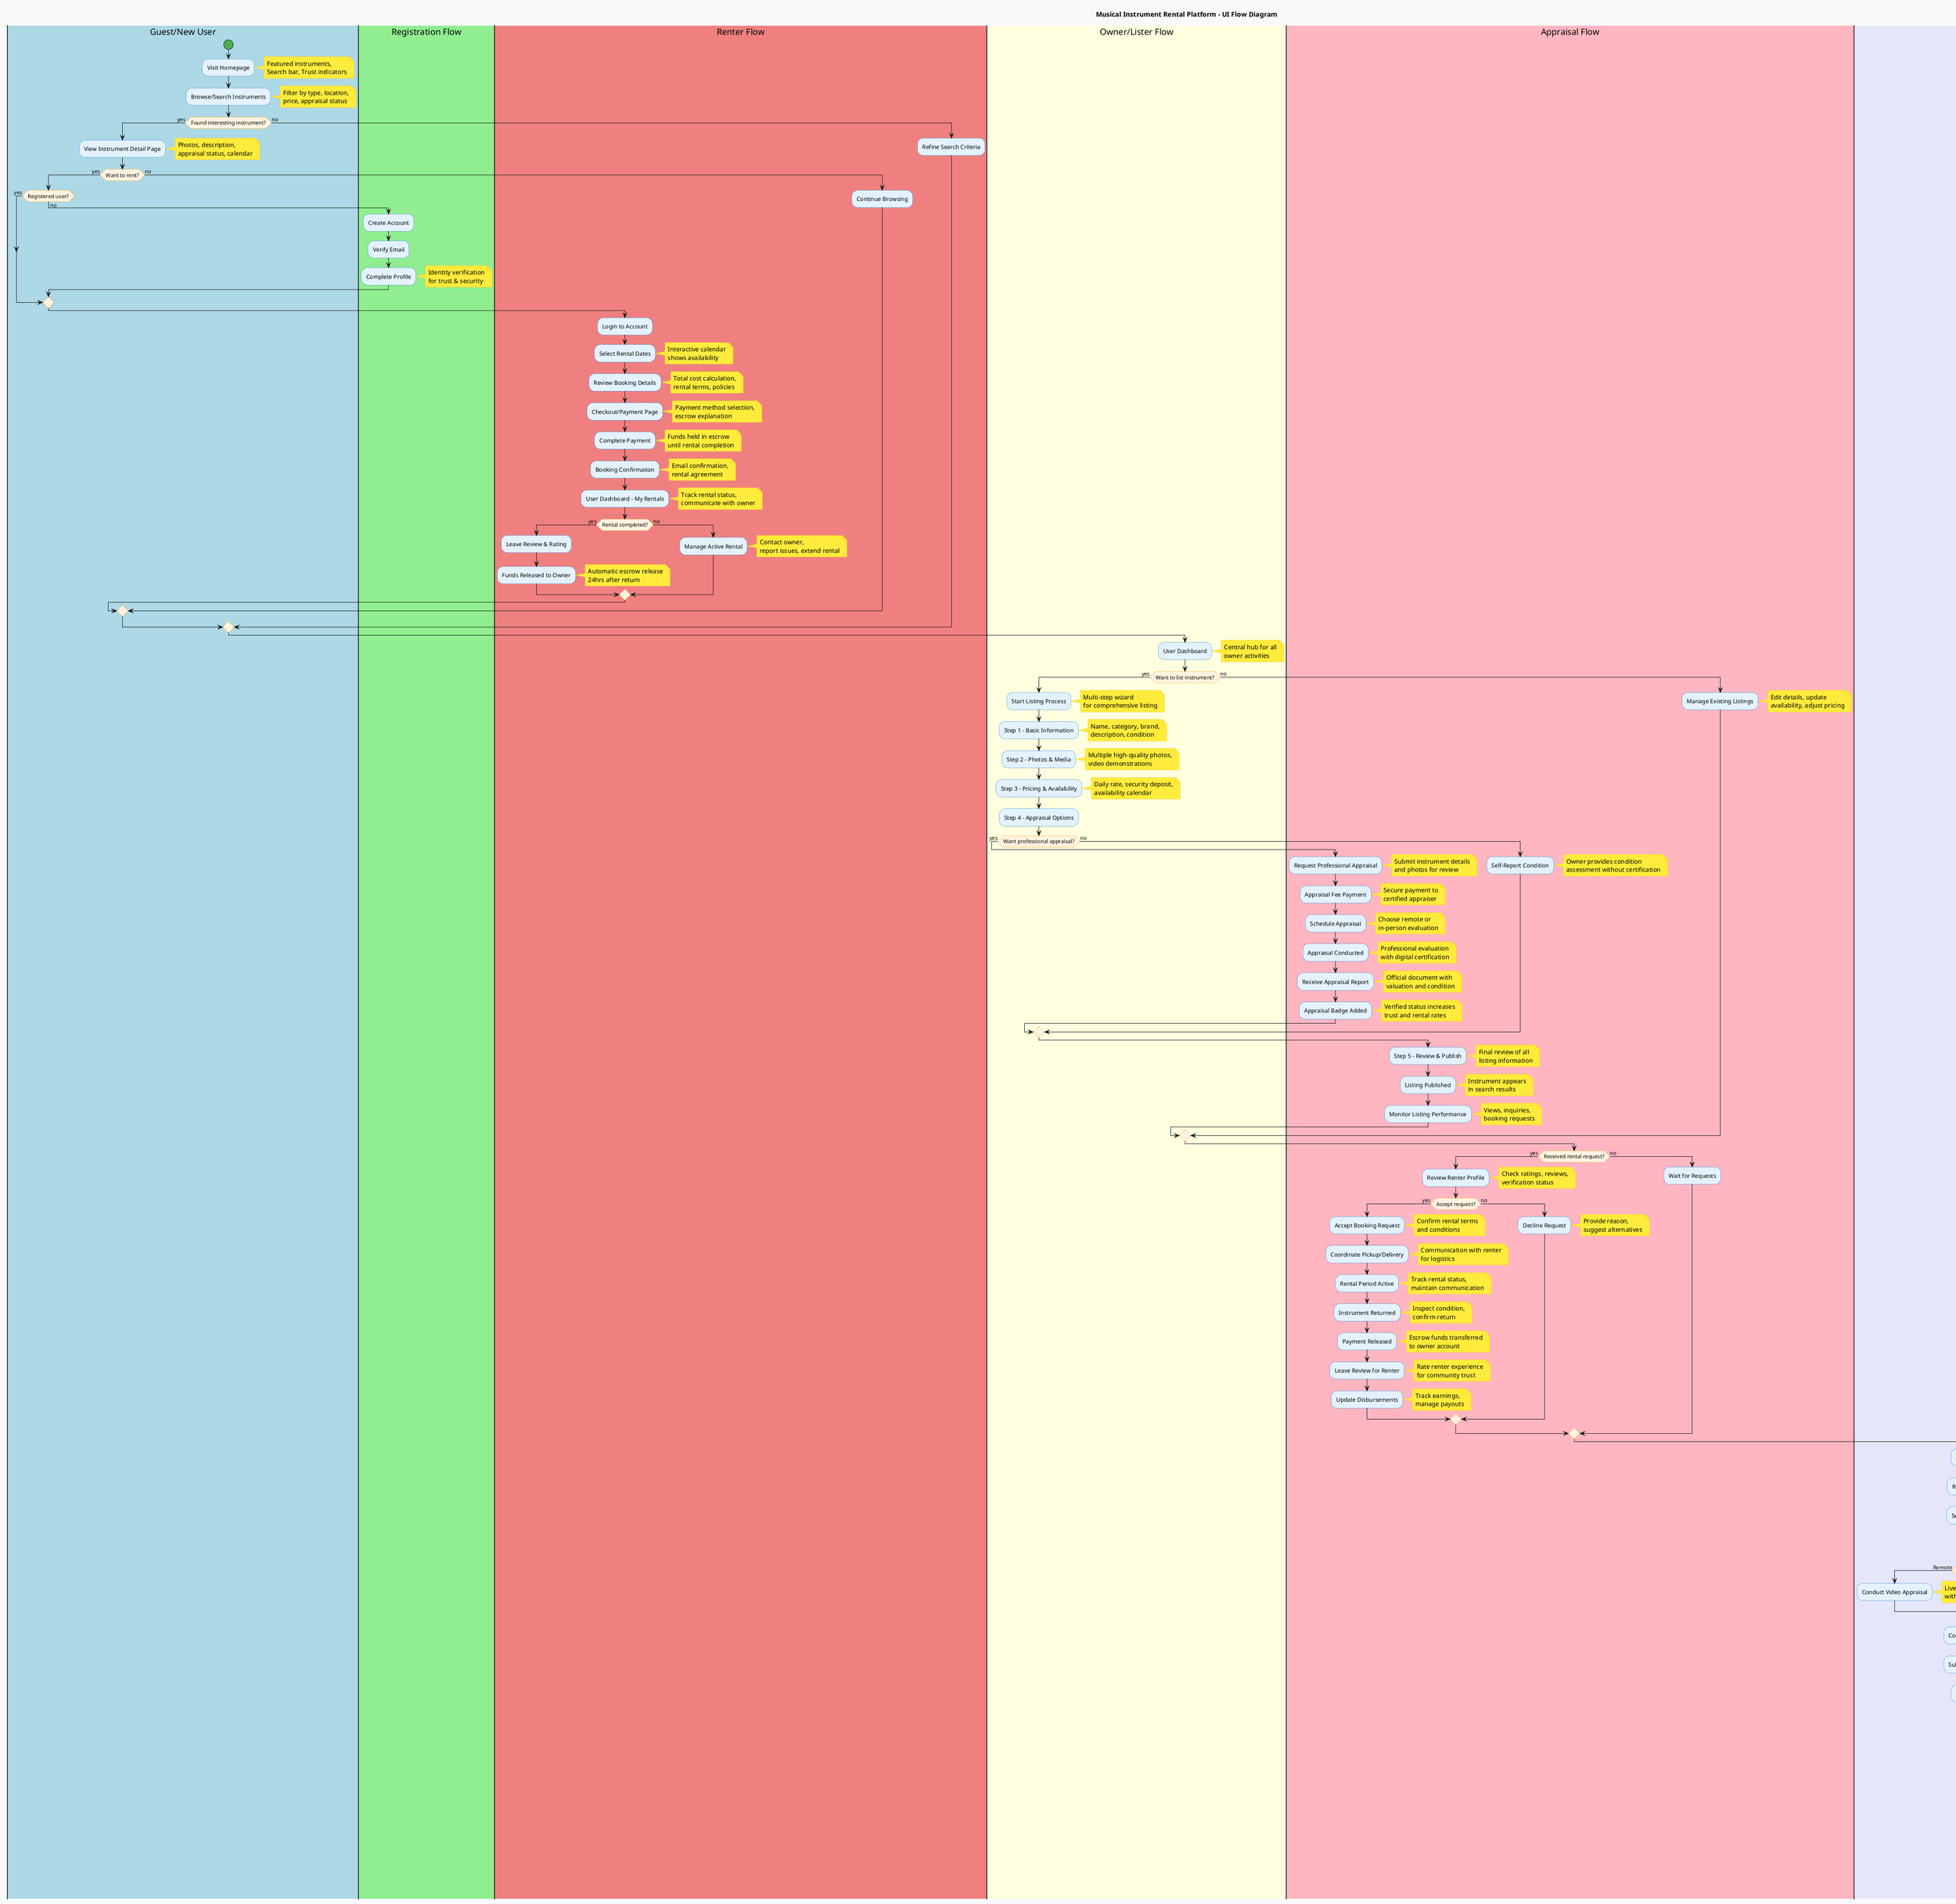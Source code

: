 @startuml
title Musical Instrument Rental Platform - UI Flow Diagram

skinparam backgroundColor #F8F9FA
skinparam activityBackgroundColor #E3F2FD
skinparam activityBorderColor #1976D2
skinparam activityDiamondBackgroundColor #FFF3E0
skinparam activityDiamondBorderColor #FF9800
skinparam activityStartColor #4CAF50
skinparam activityEndColor #F44336
skinparam noteBackgroundColor #FFEB3B
skinparam noteBorderColor #FBC02D

|#LightBlue|Guest/New User|
start
:Visit Homepage;
note right: Featured instruments,\nSearch bar, Trust indicators

:Browse/Search Instruments;
note right: Filter by type, location,\nprice, appraisal status

if (Found interesting instrument?) then (yes)
  :View Instrument Detail Page;
  note right: Photos, description,\nappraisal status, calendar
  
  if (Want to rent?) then (yes)
    if (Registered user?) then (no)
      |#LightGreen|Registration Flow|
      :Create Account;
      :Verify Email;
      :Complete Profile;
      note right: Identity verification\nfor trust & security
    else (yes)
    endif
    
    |#LightCoral|Renter Flow|
    :Login to Account;
    :Select Rental Dates;
    note right: Interactive calendar\nshows availability
    
    :Review Booking Details;
    note right: Total cost calculation,\nrental terms, policies
    
    :Checkout/Payment Page;
    note right: Payment method selection,\nescrow explanation
    
    :Complete Payment;
    note right: Funds held in escrow\nuntil rental completion
    
    :Booking Confirmation;
    note right: Email confirmation,\nrental agreement
    
    :User Dashboard - My Rentals;
    note right: Track rental status,\ncommunicate with owner
    
    if (Rental completed?) then (yes)
      :Leave Review & Rating;
      :Funds Released to Owner;
      note right: Automatic escrow release\n24hrs after return
    else (no)
      :Manage Active Rental;
      note right: Contact owner,\nreport issues, extend rental
    endif
    
  else (no)
    :Continue Browsing;
  endif
else (no)
  :Refine Search Criteria;
endif

|#LightYellow|Owner/Lister Flow|
:User Dashboard;
note right: Central hub for all\nowner activities

if (Want to list instrument?) then (yes)
  :Start Listing Process;
  note right: Multi-step wizard\nfor comprehensive listing
  
  :Step 1 - Basic Information;
  note right: Name, category, brand,\ndescription, condition
  
  :Step 2 - Photos & Media;
  note right: Multiple high-quality photos,\nvideo demonstrations
  
  :Step 3 - Pricing & Availability;
  note right: Daily rate, security deposit,\navailability calendar
  
  :Step 4 - Appraisal Options;
  if (Want professional appraisal?) then (yes)
    |#LightPink|Appraisal Flow|
    :Request Professional Appraisal;
    note right: Submit instrument details\nand photos for review
    
    :Appraisal Fee Payment;
    note right: Secure payment to\ncertified appraiser
    
    :Schedule Appraisal;
    note right: Choose remote or\nin-person evaluation
    
    :Appraisal Conducted;
    note right: Professional evaluation\nwith digital certification
    
    :Receive Appraisal Report;
    note right: Official document with\nvaluation and condition
    
    :Appraisal Badge Added;
    note right: Verified status increases\ntrust and rental rates
  else (no)
    :Self-Report Condition;
    note right: Owner provides condition\nassessment without certification
  endif
  
  :Step 5 - Review & Publish;
  note right: Final review of all\nlisting information
  
  :Listing Published;
  note right: Instrument appears\nin search results
  
  :Monitor Listing Performance;
  note right: Views, inquiries,\nbooking requests
  
else (no)
  :Manage Existing Listings;
  note right: Edit details, update\navailability, adjust pricing
endif

if (Received rental request?) then (yes)
  :Review Renter Profile;
  note right: Check ratings, reviews,\nverification status
  
  if (Accept request?) then (yes)
    :Accept Booking Request;
    note right: Confirm rental terms\nand conditions
    
    :Coordinate Pickup/Delivery;
    note right: Communication with renter\nfor logistics
    
    :Rental Period Active;
    note right: Track rental status,\nmaintain communication
    
    :Instrument Returned;
    note right: Inspect condition,\nconfirm return
    
    :Payment Released;
    note right: Escrow funds transferred\nto owner account
    
    :Leave Review for Renter;
    note right: Rate renter experience\nfor community trust
    
    :Update Disbursements;
    note right: Track earnings,\nmanage payouts
    
  else (no)
    :Decline Request;
    note right: Provide reason,\nsuggest alternatives
  endif
else (no)
  :Wait for Requests;
endif

|#Lavender|Certified Appraiser Flow|
:Appraiser Dashboard;
note right: Specialized portal for\nprofessional appraisers

:Review Appraisal Queue;
note right: List of pending\nappraisal requests

:Select Appraisal Request;
note right: Review submitted photos\nand instrument details

:Contact Owner;
note right: Clarify details,\nschedule evaluation

if (Remote or In-person?) then (Remote)
  :Conduct Video Appraisal;
  note right: Live video inspection\nwith detailed documentation
else (In-person)
  :Schedule Site Visit;
  note right: Physical inspection\nat owner's location
endif

:Complete Appraisal Report;
note right: Professional evaluation\nwith valuation and certification

:Submit Digital Certification;
note right: Official stamp/signature\nfor verified status

:Receive Appraisal Fee;
note right: Payment from platform\nfor professional service

|#LightSteelBlue|Platform Admin Flow|
:Admin Dashboard;
note right: Comprehensive platform\nmanagement interface

:Monitor Platform Metrics;
note right: User activity, transactions,\nperformance indicators

:Review Dispute Reports;
note right: Handle conflicts between\nusers with fair resolution

:Manage User Verification;
note right: Approve/reject identity\nverification requests

:Oversee Appraiser Network;
note right: Certify new appraisers,\nmonitor quality standards

:Configure Platform Settings;
note right: Fees, policies, features,\nsystem configurations

stop

@enduml